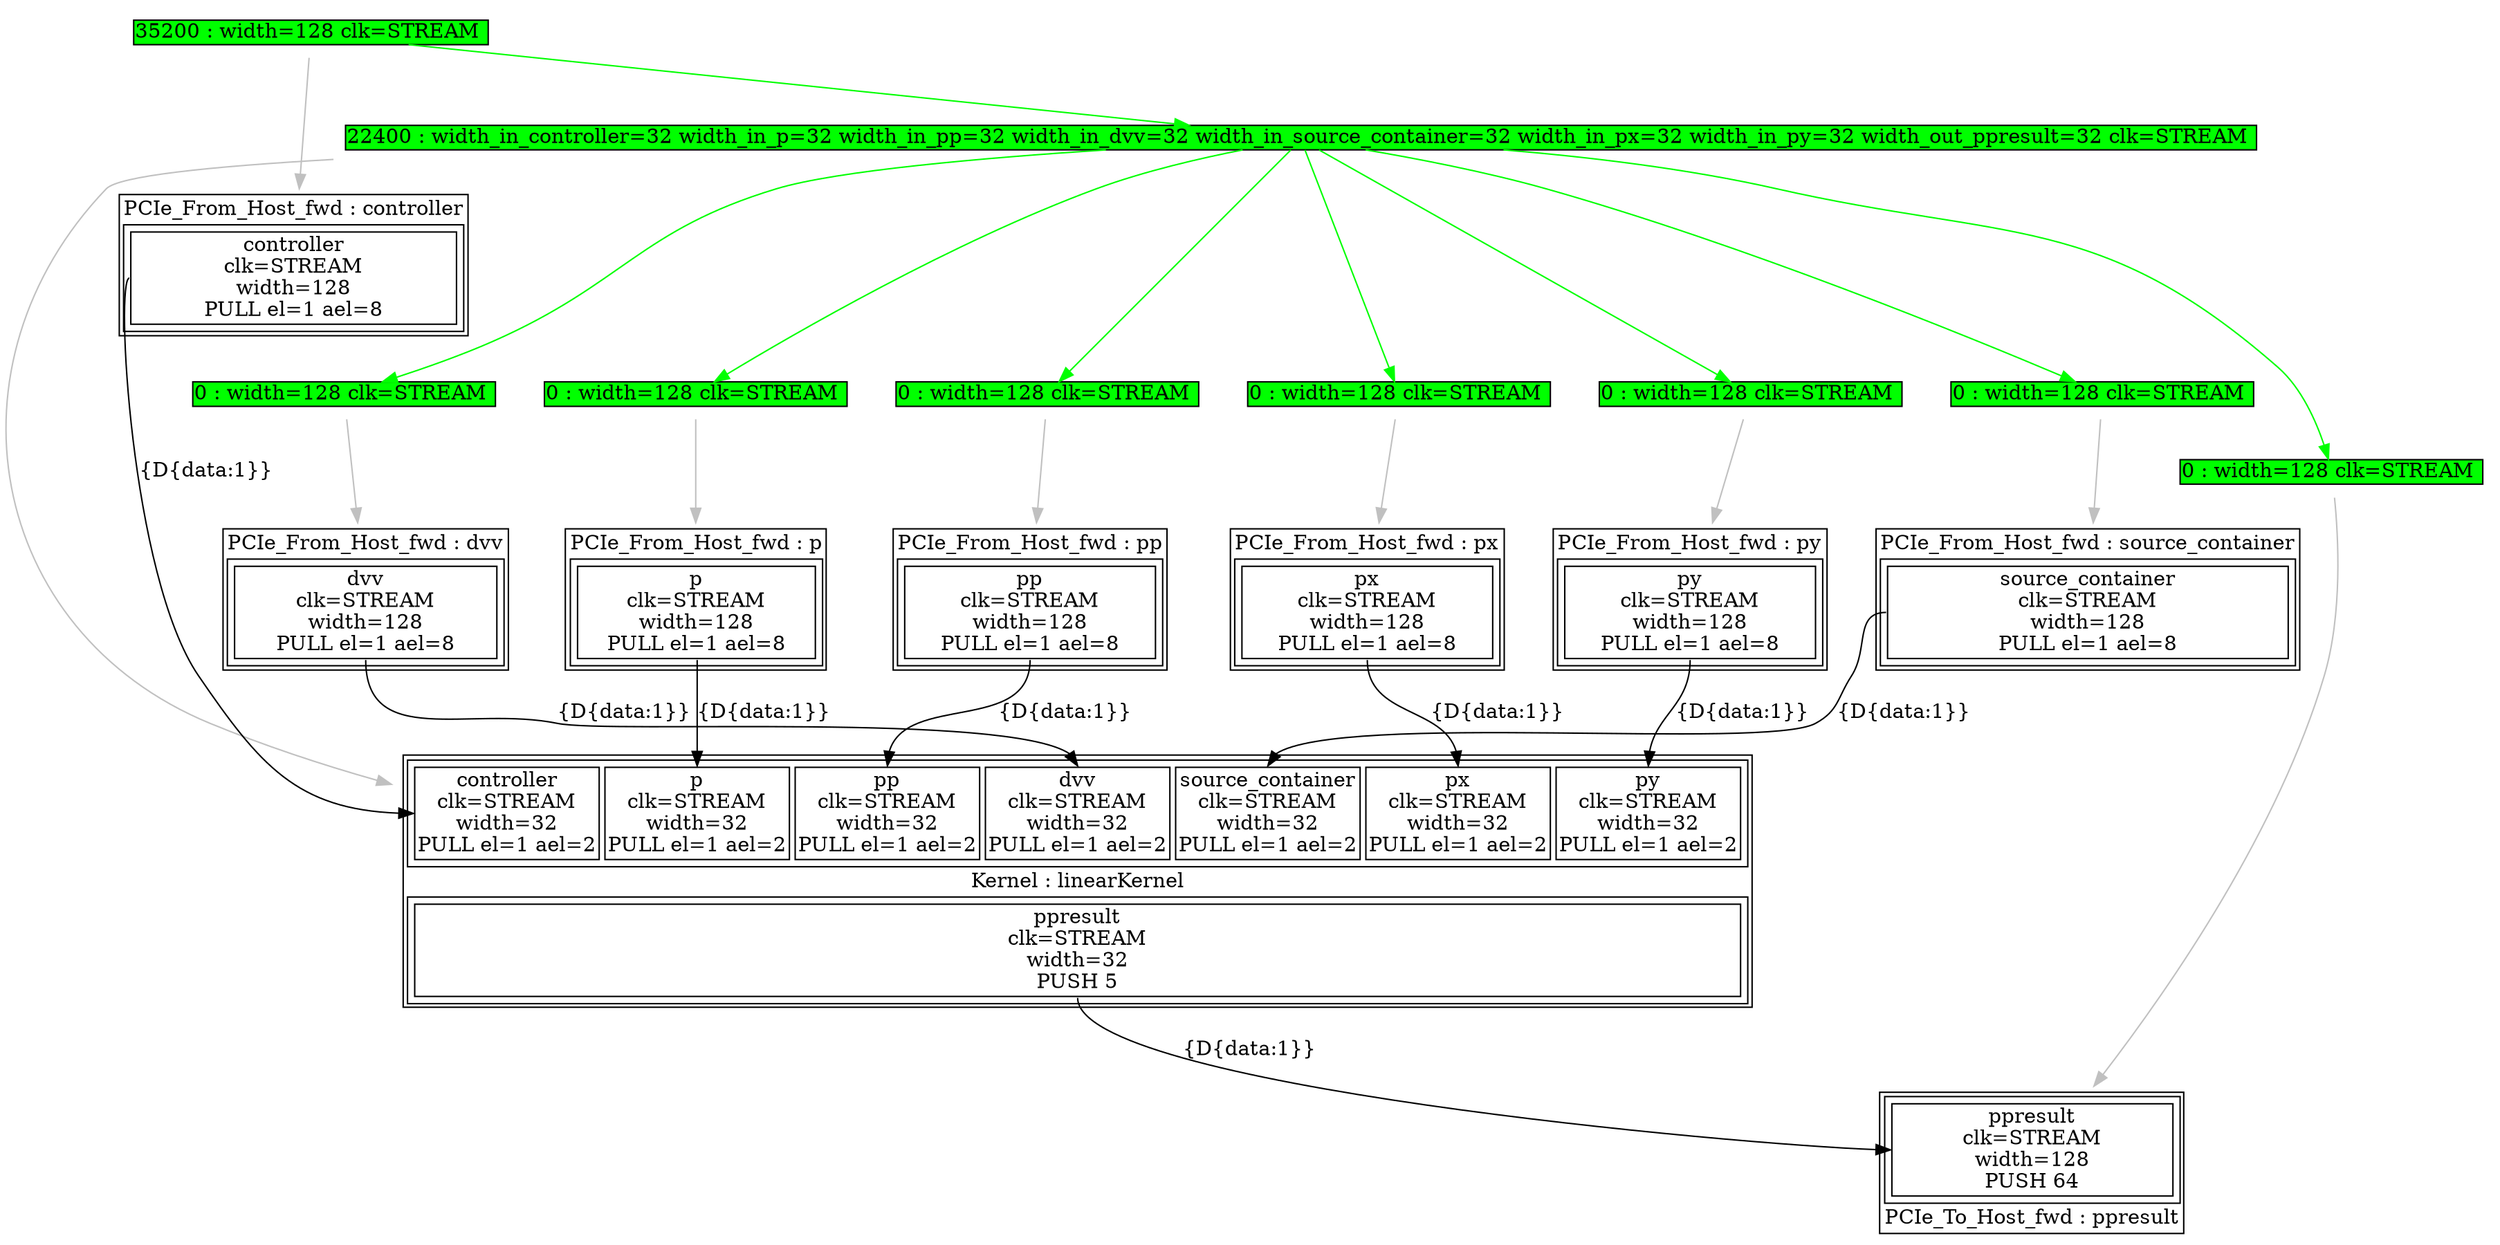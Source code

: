 digraph manager_compiler_graph {
linearKernel[shape=plaintext, label=<<TABLE  BORDER="1" CELLPADDING="1" CELLSPACING="1"><TR><TD BGCOLOR="white" BORDER="0" PORT="inputs" ROWSPAN="1" COLSPAN="1"><TABLE  BORDER="1" CELLPADDING="1" CELLSPACING="4"><TR><TD BGCOLOR="white" BORDER="1" PORT="controller" ROWSPAN="1" COLSPAN="1">controller<BR/>clk=STREAM<BR/>width=32<BR/>PULL el=1 ael=2</TD><TD BGCOLOR="white" BORDER="1" PORT="p" ROWSPAN="1" COLSPAN="1">p<BR/>clk=STREAM<BR/>width=32<BR/>PULL el=1 ael=2</TD><TD BGCOLOR="white" BORDER="1" PORT="pp" ROWSPAN="1" COLSPAN="1">pp<BR/>clk=STREAM<BR/>width=32<BR/>PULL el=1 ael=2</TD><TD BGCOLOR="white" BORDER="1" PORT="dvv" ROWSPAN="1" COLSPAN="1">dvv<BR/>clk=STREAM<BR/>width=32<BR/>PULL el=1 ael=2</TD><TD BGCOLOR="white" BORDER="1" PORT="source_container" ROWSPAN="1" COLSPAN="1">source_container<BR/>clk=STREAM<BR/>width=32<BR/>PULL el=1 ael=2</TD><TD BGCOLOR="white" BORDER="1" PORT="px" ROWSPAN="1" COLSPAN="1">px<BR/>clk=STREAM<BR/>width=32<BR/>PULL el=1 ael=2</TD><TD BGCOLOR="white" BORDER="1" PORT="py" ROWSPAN="1" COLSPAN="1">py<BR/>clk=STREAM<BR/>width=32<BR/>PULL el=1 ael=2</TD></TR></TABLE></TD></TR><TR><TD BGCOLOR="white" BORDER="0" PORT="node_info" ROWSPAN="1" COLSPAN="1">Kernel : linearKernel</TD></TR><TR><TD BGCOLOR="white" BORDER="0" PORT="outputs" ROWSPAN="1" COLSPAN="1"><TABLE  BORDER="1" CELLPADDING="1" CELLSPACING="4"><TR><TD BGCOLOR="white" BORDER="1" PORT="ppresult" ROWSPAN="1" COLSPAN="1">ppresult<BR/>clk=STREAM<BR/>width=32<BR/>PUSH 5</TD></TR></TABLE></TD></TR></TABLE>>];
linearKernel_assign -> ppresult_assign[color=green headport="assignment_2" tailport="assignment_30"];
linearKernel_assign -> p_assign[color=green headport="assignment_5" tailport="assignment_30"];
linearKernel_assign -> pp_assign[color=green headport="assignment_8" tailport="assignment_30"];
linearKernel_assign -> dvv_assign[color=green headport="assignment_11" tailport="assignment_30"];
linearKernel_assign -> source_container_assign[color=green headport="assignment_14" tailport="assignment_30"];
linearKernel_assign -> px_assign[color=green headport="assignment_17" tailport="assignment_30"];
linearKernel_assign -> py_assign[color=green headport="assignment_20" tailport="assignment_30"];
linearKernel_assign[shape=plaintext, label=<<TABLE  BORDER="0" CELLPADDING="0" CELLSPACING="0"><TR><TD BGCOLOR="green" BORDER="1" PORT="assignment_30" ROWSPAN="1" COLSPAN="1">22400 : width_in_controller=32 width_in_p=32 width_in_pp=32 width_in_dvv=32 width_in_source_container=32 width_in_px=32 width_in_py=32 width_out_ppresult=32 clk=STREAM </TD></TR></TABLE>>];
linearKernel_assign -> linearKernel[color=gray];
controller[shape=plaintext, label=<<TABLE  BORDER="1" CELLPADDING="1" CELLSPACING="1"><TR><TD BGCOLOR="white" BORDER="0" PORT="node_info" ROWSPAN="1" COLSPAN="1">PCIe_From_Host_fwd : controller</TD></TR><TR><TD BGCOLOR="white" BORDER="0" PORT="outputs" ROWSPAN="1" COLSPAN="1"><TABLE  BORDER="1" CELLPADDING="1" CELLSPACING="4"><TR><TD BGCOLOR="white" BORDER="1" PORT="controller" ROWSPAN="1" COLSPAN="1">controller<BR/>clk=STREAM<BR/>width=128<BR/>PULL el=1 ael=8</TD></TR></TABLE></TD></TR></TABLE>>];
controller_assign -> linearKernel_assign[color=green headport="assignment_30" tailport="assignment_33"];
controller_assign[shape=plaintext, label=<<TABLE  BORDER="0" CELLPADDING="0" CELLSPACING="0"><TR><TD BGCOLOR="green" BORDER="1" PORT="assignment_33" ROWSPAN="1" COLSPAN="1">35200 : width=128 clk=STREAM </TD></TR></TABLE>>];
controller_assign -> controller[color=gray];
dvv[shape=plaintext, label=<<TABLE  BORDER="1" CELLPADDING="1" CELLSPACING="1"><TR><TD BGCOLOR="white" BORDER="0" PORT="node_info" ROWSPAN="1" COLSPAN="1">PCIe_From_Host_fwd : dvv</TD></TR><TR><TD BGCOLOR="white" BORDER="0" PORT="outputs" ROWSPAN="1" COLSPAN="1"><TABLE  BORDER="1" CELLPADDING="1" CELLSPACING="4"><TR><TD BGCOLOR="white" BORDER="1" PORT="dvv" ROWSPAN="1" COLSPAN="1">dvv<BR/>clk=STREAM<BR/>width=128<BR/>PULL el=1 ael=8</TD></TR></TABLE></TD></TR></TABLE>>];
dvv_assign[shape=plaintext, label=<<TABLE  BORDER="0" CELLPADDING="0" CELLSPACING="0"><TR><TD BGCOLOR="green" BORDER="1" PORT="assignment_11" ROWSPAN="1" COLSPAN="1">0 : width=128 clk=STREAM </TD></TR></TABLE>>];
dvv_assign -> dvv[color=gray];
p[shape=plaintext, label=<<TABLE  BORDER="1" CELLPADDING="1" CELLSPACING="1"><TR><TD BGCOLOR="white" BORDER="0" PORT="node_info" ROWSPAN="1" COLSPAN="1">PCIe_From_Host_fwd : p</TD></TR><TR><TD BGCOLOR="white" BORDER="0" PORT="outputs" ROWSPAN="1" COLSPAN="1"><TABLE  BORDER="1" CELLPADDING="1" CELLSPACING="4"><TR><TD BGCOLOR="white" BORDER="1" PORT="p" ROWSPAN="1" COLSPAN="1">p<BR/>clk=STREAM<BR/>width=128<BR/>PULL el=1 ael=8</TD></TR></TABLE></TD></TR></TABLE>>];
p_assign[shape=plaintext, label=<<TABLE  BORDER="0" CELLPADDING="0" CELLSPACING="0"><TR><TD BGCOLOR="green" BORDER="1" PORT="assignment_5" ROWSPAN="1" COLSPAN="1">0 : width=128 clk=STREAM </TD></TR></TABLE>>];
p_assign -> p[color=gray];
pp[shape=plaintext, label=<<TABLE  BORDER="1" CELLPADDING="1" CELLSPACING="1"><TR><TD BGCOLOR="white" BORDER="0" PORT="node_info" ROWSPAN="1" COLSPAN="1">PCIe_From_Host_fwd : pp</TD></TR><TR><TD BGCOLOR="white" BORDER="0" PORT="outputs" ROWSPAN="1" COLSPAN="1"><TABLE  BORDER="1" CELLPADDING="1" CELLSPACING="4"><TR><TD BGCOLOR="white" BORDER="1" PORT="pp" ROWSPAN="1" COLSPAN="1">pp<BR/>clk=STREAM<BR/>width=128<BR/>PULL el=1 ael=8</TD></TR></TABLE></TD></TR></TABLE>>];
pp_assign[shape=plaintext, label=<<TABLE  BORDER="0" CELLPADDING="0" CELLSPACING="0"><TR><TD BGCOLOR="green" BORDER="1" PORT="assignment_8" ROWSPAN="1" COLSPAN="1">0 : width=128 clk=STREAM </TD></TR></TABLE>>];
pp_assign -> pp[color=gray];
px[shape=plaintext, label=<<TABLE  BORDER="1" CELLPADDING="1" CELLSPACING="1"><TR><TD BGCOLOR="white" BORDER="0" PORT="node_info" ROWSPAN="1" COLSPAN="1">PCIe_From_Host_fwd : px</TD></TR><TR><TD BGCOLOR="white" BORDER="0" PORT="outputs" ROWSPAN="1" COLSPAN="1"><TABLE  BORDER="1" CELLPADDING="1" CELLSPACING="4"><TR><TD BGCOLOR="white" BORDER="1" PORT="px" ROWSPAN="1" COLSPAN="1">px<BR/>clk=STREAM<BR/>width=128<BR/>PULL el=1 ael=8</TD></TR></TABLE></TD></TR></TABLE>>];
px_assign[shape=plaintext, label=<<TABLE  BORDER="0" CELLPADDING="0" CELLSPACING="0"><TR><TD BGCOLOR="green" BORDER="1" PORT="assignment_17" ROWSPAN="1" COLSPAN="1">0 : width=128 clk=STREAM </TD></TR></TABLE>>];
px_assign -> px[color=gray];
py[shape=plaintext, label=<<TABLE  BORDER="1" CELLPADDING="1" CELLSPACING="1"><TR><TD BGCOLOR="white" BORDER="0" PORT="node_info" ROWSPAN="1" COLSPAN="1">PCIe_From_Host_fwd : py</TD></TR><TR><TD BGCOLOR="white" BORDER="0" PORT="outputs" ROWSPAN="1" COLSPAN="1"><TABLE  BORDER="1" CELLPADDING="1" CELLSPACING="4"><TR><TD BGCOLOR="white" BORDER="1" PORT="py" ROWSPAN="1" COLSPAN="1">py<BR/>clk=STREAM<BR/>width=128<BR/>PULL el=1 ael=8</TD></TR></TABLE></TD></TR></TABLE>>];
py_assign[shape=plaintext, label=<<TABLE  BORDER="0" CELLPADDING="0" CELLSPACING="0"><TR><TD BGCOLOR="green" BORDER="1" PORT="assignment_20" ROWSPAN="1" COLSPAN="1">0 : width=128 clk=STREAM </TD></TR></TABLE>>];
py_assign -> py[color=gray];
source_container[shape=plaintext, label=<<TABLE  BORDER="1" CELLPADDING="1" CELLSPACING="1"><TR><TD BGCOLOR="white" BORDER="0" PORT="node_info" ROWSPAN="1" COLSPAN="1">PCIe_From_Host_fwd : source_container</TD></TR><TR><TD BGCOLOR="white" BORDER="0" PORT="outputs" ROWSPAN="1" COLSPAN="1"><TABLE  BORDER="1" CELLPADDING="1" CELLSPACING="4"><TR><TD BGCOLOR="white" BORDER="1" PORT="source_container" ROWSPAN="1" COLSPAN="1">source_container<BR/>clk=STREAM<BR/>width=128<BR/>PULL el=1 ael=8</TD></TR></TABLE></TD></TR></TABLE>>];
source_container_assign[shape=plaintext, label=<<TABLE  BORDER="0" CELLPADDING="0" CELLSPACING="0"><TR><TD BGCOLOR="green" BORDER="1" PORT="assignment_14" ROWSPAN="1" COLSPAN="1">0 : width=128 clk=STREAM </TD></TR></TABLE>>];
source_container_assign -> source_container[color=gray];
ppresult[shape=plaintext, label=<<TABLE  BORDER="1" CELLPADDING="1" CELLSPACING="1"><TR><TD BGCOLOR="white" BORDER="0" PORT="inputs" ROWSPAN="1" COLSPAN="1"><TABLE  BORDER="1" CELLPADDING="1" CELLSPACING="4"><TR><TD BGCOLOR="white" BORDER="1" PORT="ppresult" ROWSPAN="1" COLSPAN="1">ppresult<BR/>clk=STREAM<BR/>width=128<BR/>PUSH 64</TD></TR></TABLE></TD></TR><TR><TD BGCOLOR="white" BORDER="0" PORT="node_info" ROWSPAN="1" COLSPAN="1">PCIe_To_Host_fwd : ppresult</TD></TR></TABLE>>];
ppresult_assign[shape=plaintext, label=<<TABLE  BORDER="0" CELLPADDING="0" CELLSPACING="0"><TR><TD BGCOLOR="green" BORDER="1" PORT="assignment_2" ROWSPAN="1" COLSPAN="1">0 : width=128 clk=STREAM </TD></TR></TABLE>>];
ppresult_assign -> ppresult[color=gray];
controller -> linearKernel [headport="controller" tailport="controller" label="{D{data:1}}"]
dvv -> linearKernel [headport="dvv" tailport="dvv" label="{D{data:1}}"]
p -> linearKernel [headport="p" tailport="p" label="{D{data:1}}"]
pp -> linearKernel [headport="pp" tailport="pp" label="{D{data:1}}"]
px -> linearKernel [headport="px" tailport="px" label="{D{data:1}}"]
py -> linearKernel [headport="py" tailport="py" label="{D{data:1}}"]
source_container -> linearKernel [headport="source_container" tailport="source_container" label="{D{data:1}}"]
linearKernel -> ppresult [headport="ppresult" tailport="ppresult" label="{D{data:1}}"]
}
